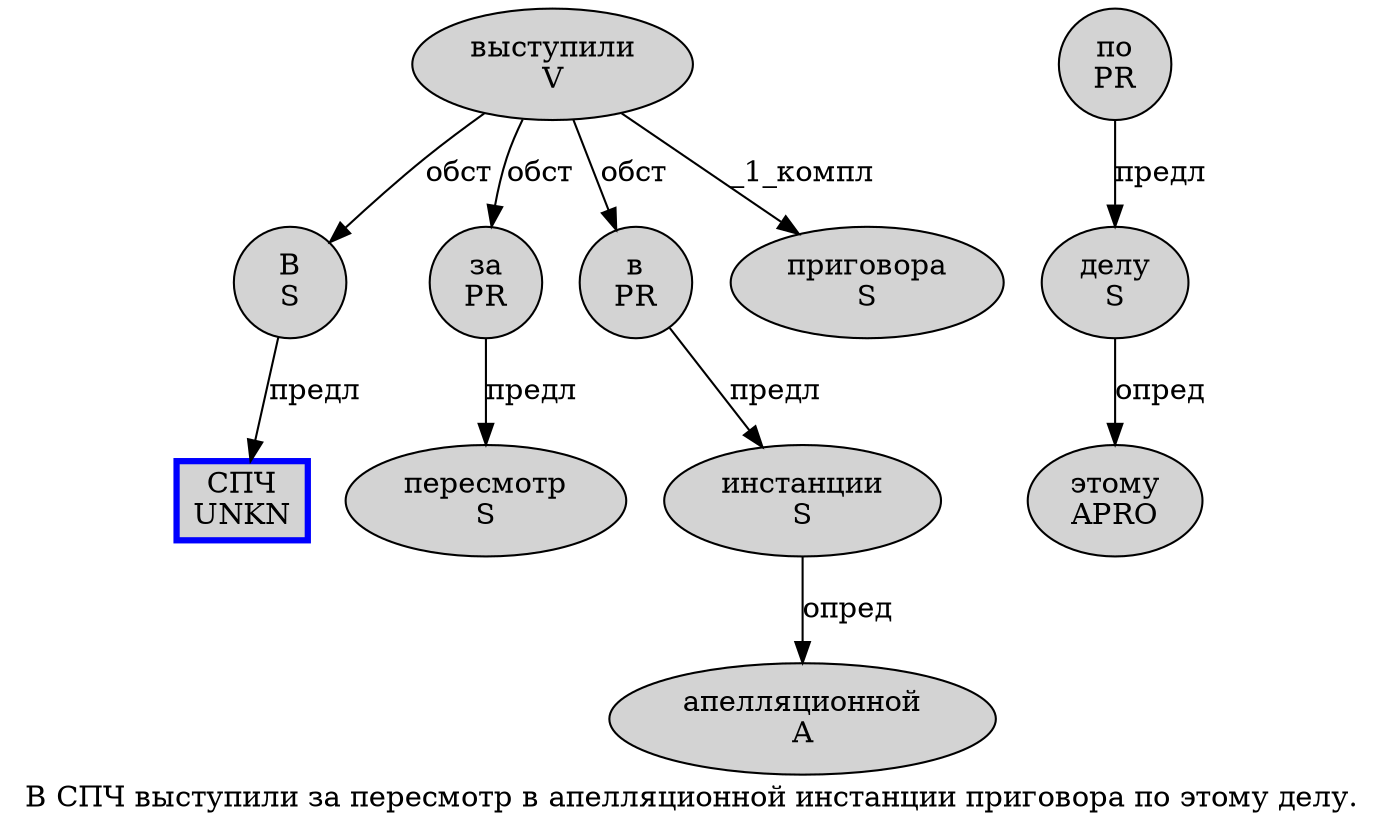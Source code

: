 digraph SENTENCE_1287 {
	graph [label="В СПЧ выступили за пересмотр в апелляционной инстанции приговора по этому делу."]
	node [style=filled]
		0 [label="В
S" color="" fillcolor=lightgray penwidth=1 shape=ellipse]
		1 [label="СПЧ
UNKN" color=blue fillcolor=lightgray penwidth=3 shape=box]
		2 [label="выступили
V" color="" fillcolor=lightgray penwidth=1 shape=ellipse]
		3 [label="за
PR" color="" fillcolor=lightgray penwidth=1 shape=ellipse]
		4 [label="пересмотр
S" color="" fillcolor=lightgray penwidth=1 shape=ellipse]
		5 [label="в
PR" color="" fillcolor=lightgray penwidth=1 shape=ellipse]
		6 [label="апелляционной
A" color="" fillcolor=lightgray penwidth=1 shape=ellipse]
		7 [label="инстанции
S" color="" fillcolor=lightgray penwidth=1 shape=ellipse]
		8 [label="приговора
S" color="" fillcolor=lightgray penwidth=1 shape=ellipse]
		9 [label="по
PR" color="" fillcolor=lightgray penwidth=1 shape=ellipse]
		10 [label="этому
APRO" color="" fillcolor=lightgray penwidth=1 shape=ellipse]
		11 [label="делу
S" color="" fillcolor=lightgray penwidth=1 shape=ellipse]
			11 -> 10 [label="опред"]
			9 -> 11 [label="предл"]
			2 -> 0 [label="обст"]
			2 -> 3 [label="обст"]
			2 -> 5 [label="обст"]
			2 -> 8 [label="_1_компл"]
			7 -> 6 [label="опред"]
			0 -> 1 [label="предл"]
			3 -> 4 [label="предл"]
			5 -> 7 [label="предл"]
}